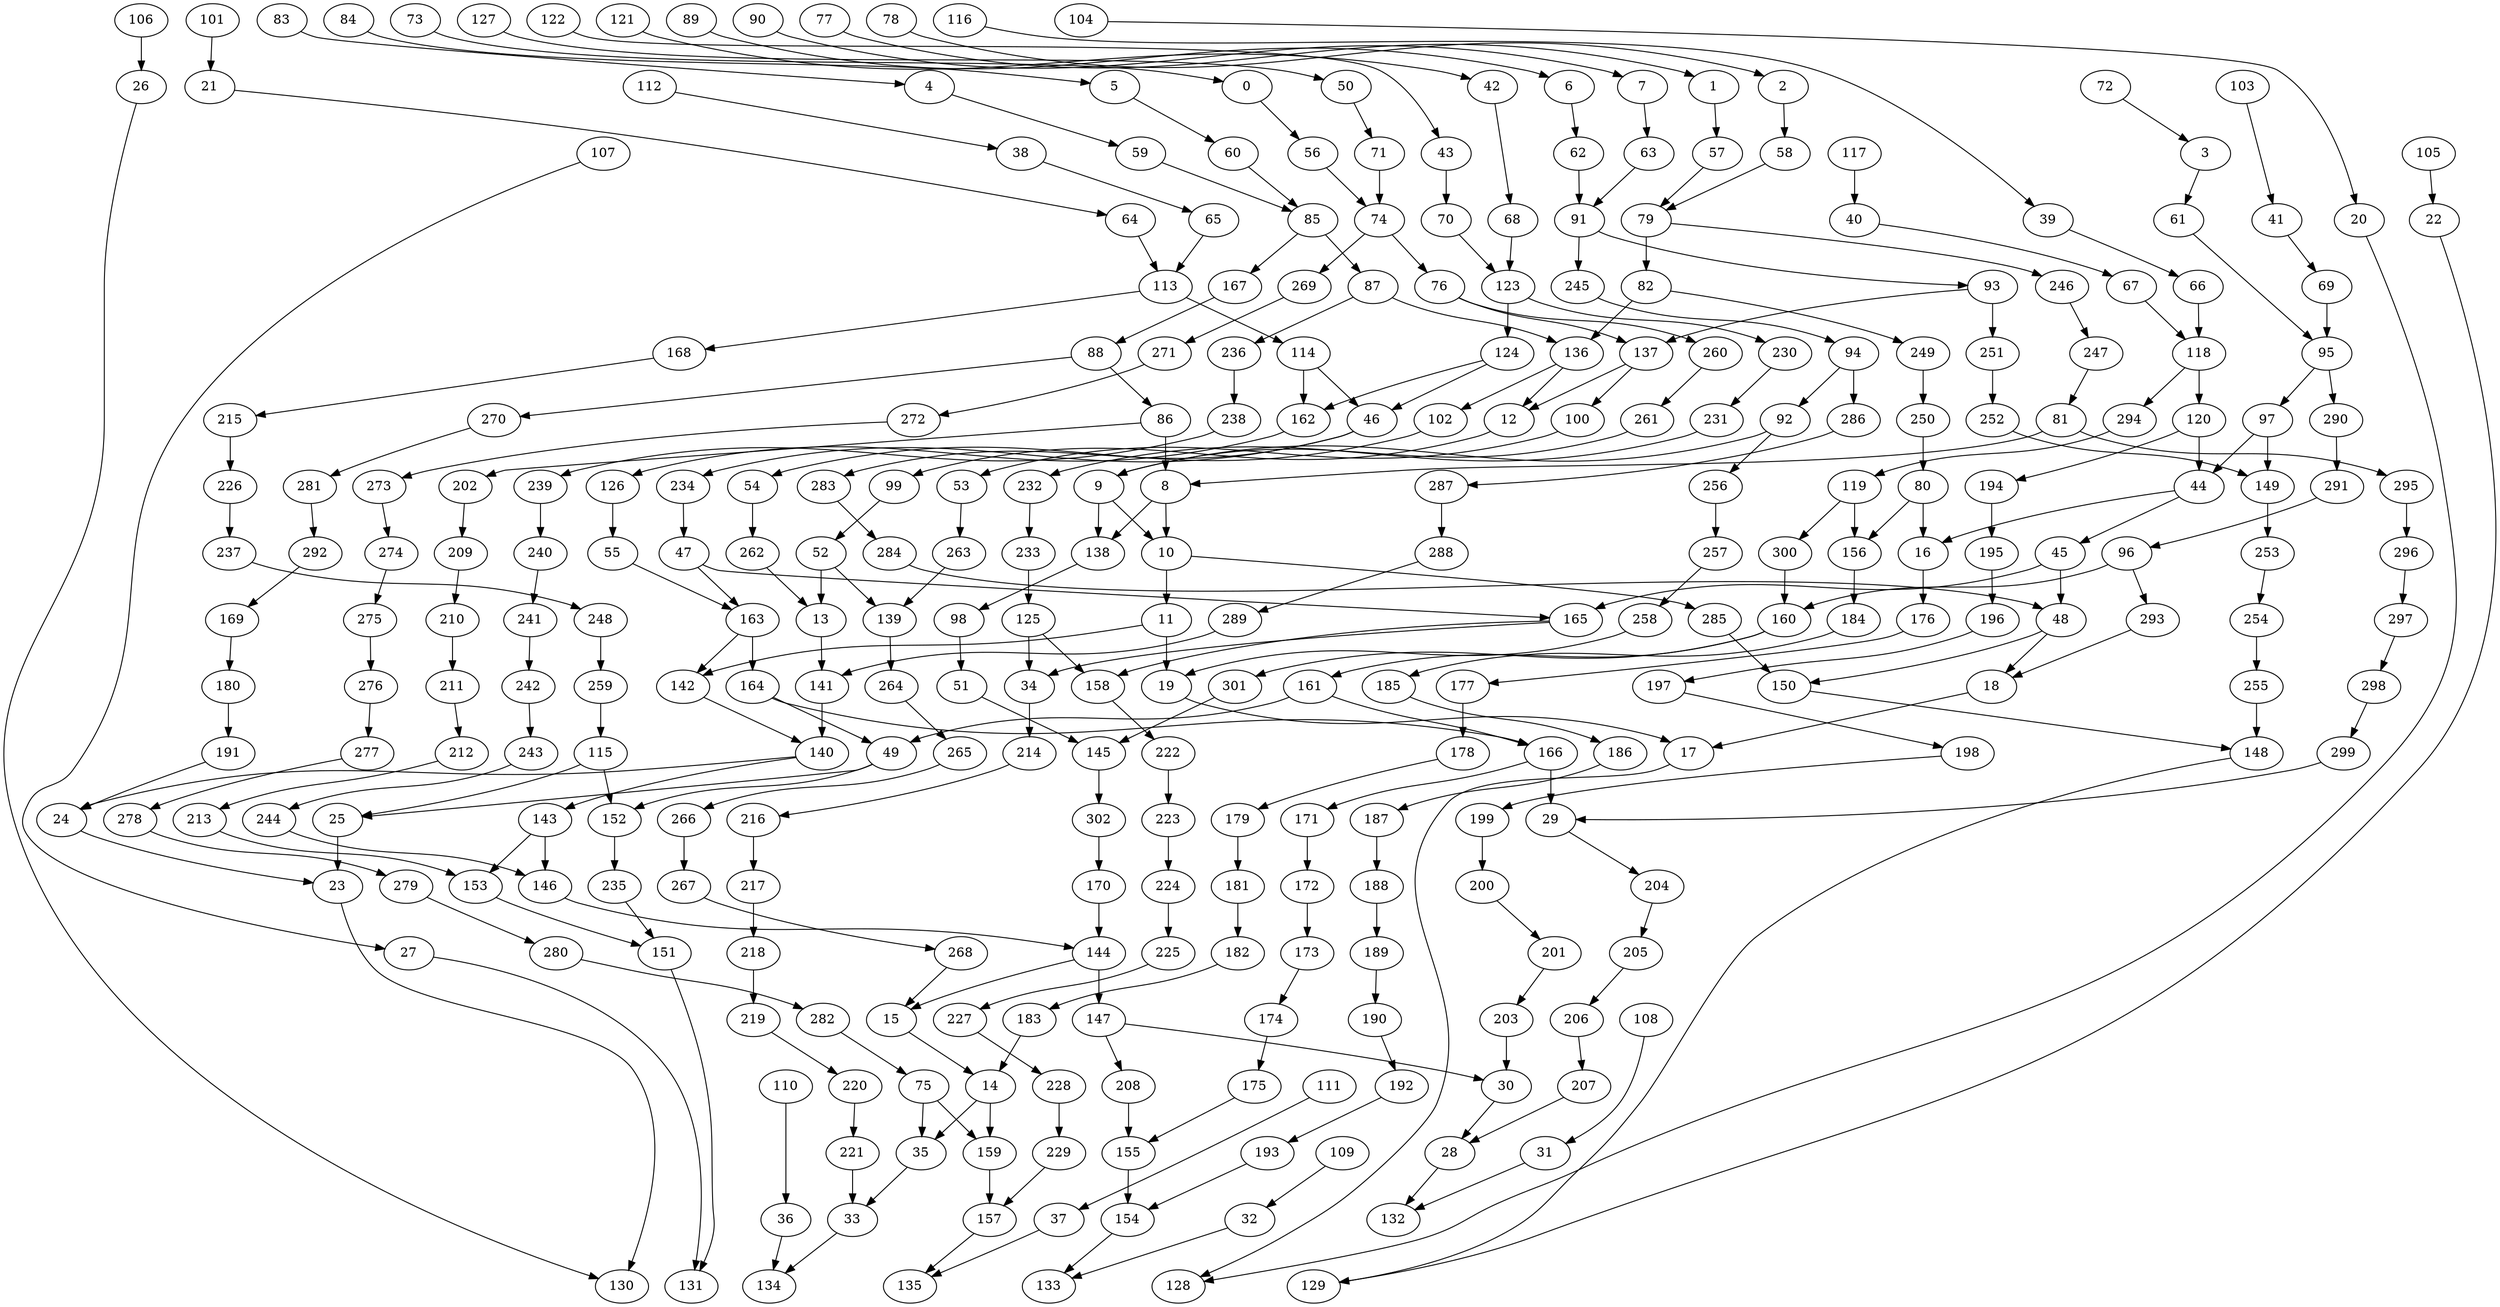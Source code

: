 digraph g {
0;
1;
2;
3;
4;
5;
6;
7;
8;
9;
10;
11;
12;
13;
14;
15;
16;
17;
18;
19;
20;
21;
22;
23;
24;
25;
26;
27;
28;
29;
30;
31;
32;
33;
34;
35;
36;
37;
38;
39;
40;
41;
42;
43;
44;
45;
46;
47;
48;
49;
50;
51;
52;
53;
54;
55;
56;
57;
58;
59;
60;
61;
62;
63;
64;
65;
66;
67;
68;
69;
70;
71;
72;
73;
74;
75;
76;
77;
78;
79;
80;
81;
82;
83;
84;
85;
86;
87;
88;
89;
90;
91;
92;
93;
94;
95;
96;
97;
98;
99;
100;
101;
102;
103;
104;
105;
106;
107;
108;
109;
110;
111;
112;
113;
114;
115;
116;
117;
118;
119;
120;
121;
122;
123;
124;
125;
126;
127;
128;
129;
130;
131;
132;
133;
134;
135;
136;
137;
138;
139;
140;
141;
142;
143;
144;
145;
146;
147;
148;
149;
150;
151;
152;
153;
154;
155;
156;
157;
158;
159;
160;
161;
162;
163;
164;
165;
166;
167;
168;
169;
170;
171;
172;
173;
174;
175;
176;
177;
178;
179;
180;
181;
182;
183;
184;
185;
186;
187;
188;
189;
190;
191;
192;
193;
194;
195;
196;
197;
198;
199;
200;
201;
202;
203;
204;
205;
206;
207;
208;
209;
210;
211;
212;
213;
214;
215;
216;
217;
218;
219;
220;
221;
222;
223;
224;
225;
226;
227;
228;
229;
230;
231;
232;
233;
234;
235;
236;
237;
238;
239;
240;
241;
242;
243;
244;
245;
246;
247;
248;
249;
250;
251;
252;
253;
254;
255;
256;
257;
258;
259;
260;
261;
262;
263;
264;
265;
266;
267;
268;
269;
270;
271;
272;
273;
274;
275;
276;
277;
278;
279;
280;
281;
282;
283;
284;
285;
286;
287;
288;
289;
290;
291;
292;
293;
294;
295;
296;
297;
298;
299;
300;
301;
302;
0 -> 56 [weight=0];
1 -> 57 [weight=0];
2 -> 58 [weight=0];
3 -> 61 [weight=0];
4 -> 59 [weight=0];
5 -> 60 [weight=0];
6 -> 62 [weight=0];
7 -> 63 [weight=0];
8 -> 10 [weight=2];
8 -> 138 [weight=0];
9 -> 138 [weight=1];
9 -> 10 [weight=1];
10 -> 285 [weight=1];
10 -> 11 [weight=2];
11 -> 142 [weight=0];
11 -> 19 [weight=2];
12 -> 99 [weight=0];
13 -> 141 [weight=0];
14 -> 35 [weight=0];
14 -> 159 [weight=0];
15 -> 14 [weight=2];
16 -> 176 [weight=10];
17 -> 128 [weight=0];
18 -> 17 [weight=0];
19 -> 17 [weight=1];
20 -> 128 [weight=0];
21 -> 64 [weight=0];
22 -> 129 [weight=0];
23 -> 130 [weight=0];
24 -> 23 [weight=0];
25 -> 23 [weight=7];
26 -> 130 [weight=0];
27 -> 131 [weight=0];
28 -> 132 [weight=0];
29 -> 204 [weight=0];
30 -> 28 [weight=0];
31 -> 132 [weight=0];
32 -> 133 [weight=0];
33 -> 134 [weight=0];
34 -> 214 [weight=1];
35 -> 33 [weight=0];
36 -> 134 [weight=0];
37 -> 135 [weight=0];
38 -> 65 [weight=0];
39 -> 66 [weight=0];
40 -> 67 [weight=0];
41 -> 69 [weight=0];
42 -> 68 [weight=0];
43 -> 70 [weight=3];
44 -> 45 [weight=4];
44 -> 16 [weight=0];
45 -> 165 [weight=2];
45 -> 48 [weight=0];
46 -> 283 [weight=0];
46 -> 234 [weight=0];
47 -> 163 [weight=1];
47 -> 165 [weight=0];
48 -> 18 [weight=0];
48 -> 150 [weight=2];
49 -> 152 [weight=0];
49 -> 25 [weight=0];
50 -> 71 [weight=0];
51 -> 145 [weight=0];
52 -> 139 [weight=1];
52 -> 13 [weight=1];
53 -> 263 [weight=0];
54 -> 262 [weight=1];
55 -> 163 [weight=0];
56 -> 74 [weight=1];
57 -> 79 [weight=0];
58 -> 79 [weight=0];
59 -> 85 [weight=0];
60 -> 85 [weight=0];
61 -> 95 [weight=0];
62 -> 91 [weight=0];
63 -> 91 [weight=0];
64 -> 113 [weight=0];
65 -> 113 [weight=0];
66 -> 118 [weight=0];
67 -> 118 [weight=0];
68 -> 123 [weight=3];
69 -> 95 [weight=1];
70 -> 123 [weight=1];
71 -> 74 [weight=1];
72 -> 3 [weight=0];
73 -> 0 [weight=0];
74 -> 76 [weight=1];
74 -> 269 [weight=5];
75 -> 35 [weight=0];
75 -> 159 [weight=0];
76 -> 260 [weight=0];
76 -> 137 [weight=0];
77 -> 1 [weight=0];
78 -> 2 [weight=0];
79 -> 246 [weight=0];
79 -> 82 [weight=3];
80 -> 16 [weight=3];
80 -> 156 [weight=0];
81 -> 8 [weight=5];
81 -> 295 [weight=0];
82 -> 136 [weight=4];
82 -> 249 [weight=0];
83 -> 4 [weight=0];
84 -> 5 [weight=0];
85 -> 167 [weight=1];
85 -> 87 [weight=9];
86 -> 8 [weight=10];
86 -> 202 [weight=0];
87 -> 236 [weight=0];
87 -> 136 [weight=3];
88 -> 270 [weight=0];
88 -> 86 [weight=1];
89 -> 6 [weight=0];
90 -> 7 [weight=0];
91 -> 93 [weight=0];
91 -> 245 [weight=0];
92 -> 9 [weight=0];
92 -> 256 [weight=1];
93 -> 251 [weight=2];
93 -> 137 [weight=1];
94 -> 286 [weight=1];
94 -> 92 [weight=2];
95 -> 290 [weight=0];
95 -> 97 [weight=0];
96 -> 293 [weight=0];
96 -> 160 [weight=4];
97 -> 149 [weight=1];
97 -> 44 [weight=2];
98 -> 51 [weight=0];
99 -> 52 [weight=0];
100 -> 53 [weight=1];
101 -> 21 [weight=0];
102 -> 54 [weight=0];
103 -> 41 [weight=0];
104 -> 20 [weight=0];
105 -> 22 [weight=0];
106 -> 26 [weight=0];
107 -> 27 [weight=0];
108 -> 31 [weight=0];
109 -> 32 [weight=0];
110 -> 36 [weight=0];
111 -> 37 [weight=0];
112 -> 38 [weight=0];
113 -> 168 [weight=0];
113 -> 114 [weight=2];
114 -> 46 [weight=1];
114 -> 162 [weight=1];
115 -> 152 [weight=0];
115 -> 25 [weight=0];
116 -> 39 [weight=0];
117 -> 40 [weight=1];
118 -> 120 [weight=1];
118 -> 294 [weight=1];
119 -> 300 [weight=0];
119 -> 156 [weight=1];
120 -> 44 [weight=4];
120 -> 194 [weight=0];
121 -> 42 [weight=0];
122 -> 43 [weight=0];
123 -> 230 [weight=0];
123 -> 124 [weight=1];
124 -> 162 [weight=0];
124 -> 46 [weight=0];
125 -> 34 [weight=0];
125 -> 158 [weight=0];
126 -> 55 [weight=1];
127 -> 50 [weight=0];
136 -> 12 [weight=0];
136 -> 102 [weight=0];
137 -> 100 [weight=0];
137 -> 12 [weight=0];
138 -> 98 [weight=0];
139 -> 264 [weight=1];
140 -> 24 [weight=0];
140 -> 143 [weight=0];
141 -> 140 [weight=5];
142 -> 140 [weight=4];
143 -> 153 [weight=0];
143 -> 146 [weight=5];
144 -> 15 [weight=1];
144 -> 147 [weight=7];
145 -> 302 [weight=3];
146 -> 144 [weight=0];
147 -> 208 [weight=0];
147 -> 30 [weight=0];
148 -> 129 [weight=0];
149 -> 253 [weight=0];
150 -> 148 [weight=0];
151 -> 131 [weight=0];
152 -> 235 [weight=3];
153 -> 151 [weight=0];
154 -> 133 [weight=0];
155 -> 154 [weight=0];
156 -> 184 [weight=0];
157 -> 135 [weight=0];
158 -> 222 [weight=0];
159 -> 157 [weight=12];
160 -> 301 [weight=0];
160 -> 161 [weight=1];
161 -> 166 [weight=0];
161 -> 49 [weight=1];
162 -> 126 [weight=0];
163 -> 142 [weight=0];
163 -> 164 [weight=3];
164 -> 49 [weight=0];
164 -> 166 [weight=1];
165 -> 34 [weight=0];
165 -> 158 [weight=0];
166 -> 29 [weight=8];
166 -> 171 [weight=0];
167 -> 88 [weight=0];
168 -> 215 [weight=0];
169 -> 180 [weight=0];
170 -> 144 [weight=0];
171 -> 172 [weight=2];
172 -> 173 [weight=0];
173 -> 174 [weight=0];
174 -> 175 [weight=0];
175 -> 155 [weight=0];
176 -> 177 [weight=0];
177 -> 178 [weight=1];
178 -> 179 [weight=0];
179 -> 181 [weight=0];
180 -> 191 [weight=1];
181 -> 182 [weight=2];
182 -> 183 [weight=0];
183 -> 14 [weight=2];
184 -> 185 [weight=0];
185 -> 186 [weight=0];
186 -> 187 [weight=0];
187 -> 188 [weight=0];
188 -> 189 [weight=0];
189 -> 190 [weight=0];
190 -> 192 [weight=0];
191 -> 24 [weight=0];
192 -> 193 [weight=0];
193 -> 154 [weight=0];
194 -> 195 [weight=1];
195 -> 196 [weight=1];
196 -> 197 [weight=0];
197 -> 198 [weight=0];
198 -> 199 [weight=0];
199 -> 200 [weight=0];
200 -> 201 [weight=0];
201 -> 203 [weight=0];
202 -> 209 [weight=0];
203 -> 30 [weight=1];
204 -> 205 [weight=0];
205 -> 206 [weight=0];
206 -> 207 [weight=0];
207 -> 28 [weight=0];
208 -> 155 [weight=2];
209 -> 210 [weight=0];
210 -> 211 [weight=0];
211 -> 212 [weight=0];
212 -> 213 [weight=0];
213 -> 153 [weight=2];
214 -> 216 [weight=0];
215 -> 226 [weight=3];
216 -> 217 [weight=1];
217 -> 218 [weight=5];
218 -> 219 [weight=3];
219 -> 220 [weight=0];
220 -> 221 [weight=0];
221 -> 33 [weight=1];
222 -> 223 [weight=1];
223 -> 224 [weight=0];
224 -> 225 [weight=0];
225 -> 227 [weight=0];
226 -> 237 [weight=0];
227 -> 228 [weight=0];
228 -> 229 [weight=0];
229 -> 157 [weight=0];
230 -> 231 [weight=0];
231 -> 232 [weight=0];
232 -> 233 [weight=0];
233 -> 125 [weight=1];
234 -> 47 [weight=0];
235 -> 151 [weight=0];
236 -> 238 [weight=0];
237 -> 248 [weight=0];
238 -> 239 [weight=0];
239 -> 240 [weight=0];
240 -> 241 [weight=0];
241 -> 242 [weight=0];
242 -> 243 [weight=0];
243 -> 244 [weight=0];
244 -> 146 [weight=0];
245 -> 94 [weight=0];
246 -> 247 [weight=0];
247 -> 81 [weight=0];
248 -> 259 [weight=3];
249 -> 250 [weight=0];
250 -> 80 [weight=4];
251 -> 252 [weight=3];
252 -> 149 [weight=2];
253 -> 254 [weight=0];
254 -> 255 [weight=1];
255 -> 148 [weight=2];
256 -> 257 [weight=2];
257 -> 258 [weight=0];
258 -> 19 [weight=0];
259 -> 115 [weight=1];
260 -> 261 [weight=0];
261 -> 9 [weight=1];
262 -> 13 [weight=0];
263 -> 139 [weight=0];
264 -> 265 [weight=0];
265 -> 266 [weight=0];
266 -> 267 [weight=0];
267 -> 268 [weight=0];
268 -> 15 [weight=0];
269 -> 271 [weight=0];
270 -> 281 [weight=0];
271 -> 272 [weight=0];
272 -> 273 [weight=0];
273 -> 274 [weight=0];
274 -> 275 [weight=0];
275 -> 276 [weight=0];
276 -> 277 [weight=0];
277 -> 278 [weight=0];
278 -> 279 [weight=0];
279 -> 280 [weight=0];
280 -> 282 [weight=0];
281 -> 292 [weight=0];
282 -> 75 [weight=0];
283 -> 284 [weight=0];
284 -> 48 [weight=0];
285 -> 150 [weight=2];
286 -> 287 [weight=0];
287 -> 288 [weight=4];
288 -> 289 [weight=0];
289 -> 141 [weight=1];
290 -> 291 [weight=0];
291 -> 96 [weight=0];
292 -> 169 [weight=0];
293 -> 18 [weight=0];
294 -> 119 [weight=0];
295 -> 296 [weight=1];
296 -> 297 [weight=0];
297 -> 298 [weight=0];
298 -> 299 [weight=0];
299 -> 29 [weight=0];
300 -> 160 [weight=0];
301 -> 145 [weight=1];
302 -> 170 [weight=2];
}
